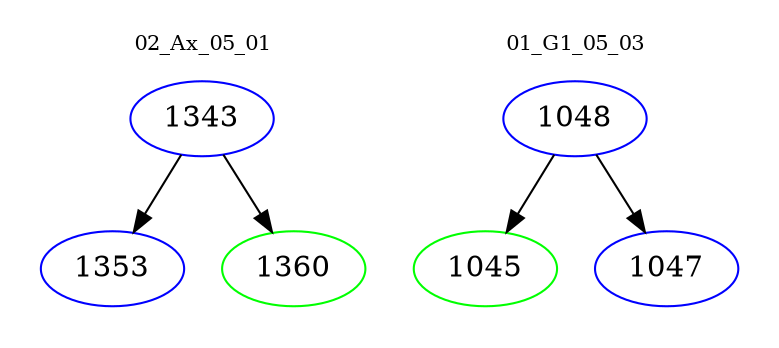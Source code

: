 digraph{
subgraph cluster_0 {
color = white
label = "02_Ax_05_01";
fontsize=10;
T0_1343 [label="1343", color="blue"]
T0_1343 -> T0_1353 [color="black"]
T0_1353 [label="1353", color="blue"]
T0_1343 -> T0_1360 [color="black"]
T0_1360 [label="1360", color="green"]
}
subgraph cluster_1 {
color = white
label = "01_G1_05_03";
fontsize=10;
T1_1048 [label="1048", color="blue"]
T1_1048 -> T1_1045 [color="black"]
T1_1045 [label="1045", color="green"]
T1_1048 -> T1_1047 [color="black"]
T1_1047 [label="1047", color="blue"]
}
}
